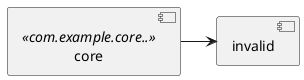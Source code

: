 @startuml
'https://plantuml.com/component-diagram

[core] <<com.example.core..>>

' "invalid" is not defined above
[core] -> [invalid]

@enduml
